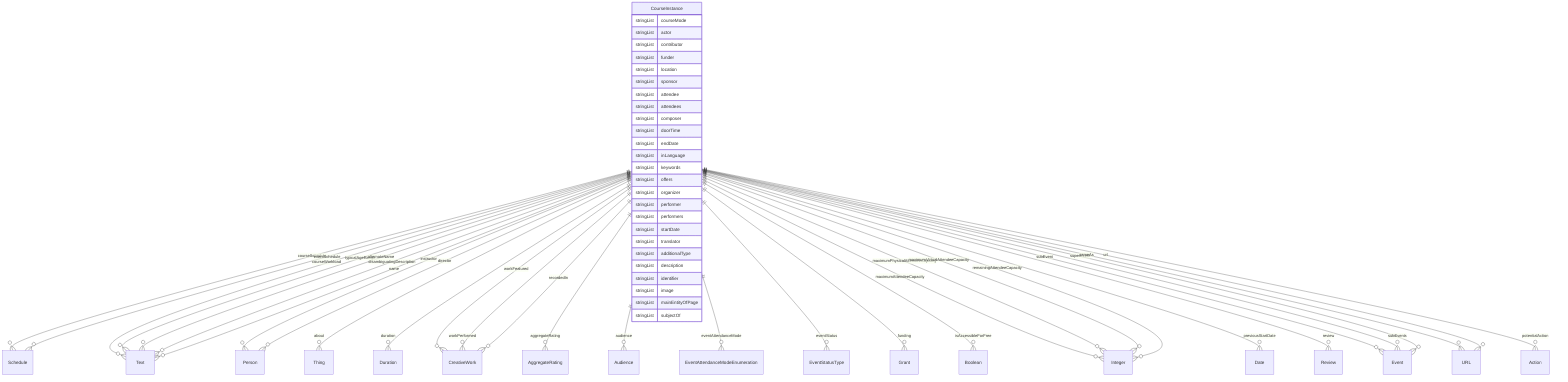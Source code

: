erDiagram
CourseInstance {
    stringList courseMode  
    stringList actor  
    stringList contributor  
    stringList funder  
    stringList location  
    stringList sponsor  
    stringList attendee  
    stringList attendees  
    stringList composer  
    stringList doorTime  
    stringList endDate  
    stringList inLanguage  
    stringList keywords  
    stringList offers  
    stringList organizer  
    stringList performer  
    stringList performers  
    stringList startDate  
    stringList translator  
    stringList additionalType  
    stringList description  
    stringList identifier  
    stringList image  
    stringList mainEntityOfPage  
    stringList subjectOf  
}

CourseInstance ||--}o Schedule : "courseSchedule"
CourseInstance ||--}o Text : "courseWorkload"
CourseInstance ||--}o Person : "instructor"
CourseInstance ||--}o Thing : "about"
CourseInstance ||--}o Duration : "duration"
CourseInstance ||--}o CreativeWork : "workFeatured"
CourseInstance ||--}o CreativeWork : "workPerformed"
CourseInstance ||--}o AggregateRating : "aggregateRating"
CourseInstance ||--}o Audience : "audience"
CourseInstance ||--}o Person : "director"
CourseInstance ||--}o EventAttendanceModeEnumeration : "eventAttendanceMode"
CourseInstance ||--}o Schedule : "eventSchedule"
CourseInstance ||--}o EventStatusType : "eventStatus"
CourseInstance ||--}o Grant : "funding"
CourseInstance ||--}o Boolean : "isAccessibleForFree"
CourseInstance ||--}o Integer : "maximumAttendeeCapacity"
CourseInstance ||--}o Integer : "maximumPhysicalAttendeeCapacity"
CourseInstance ||--}o Integer : "maximumVirtualAttendeeCapacity"
CourseInstance ||--}o Date : "previousStartDate"
CourseInstance ||--}o CreativeWork : "recordedIn"
CourseInstance ||--}o Integer : "remainingAttendeeCapacity"
CourseInstance ||--}o Review : "review"
CourseInstance ||--}o Event : "subEvent"
CourseInstance ||--}o Event : "subEvents"
CourseInstance ||--}o Event : "superEvent"
CourseInstance ||--}o Text : "typicalAgeRange"
CourseInstance ||--}o Text : "alternateName"
CourseInstance ||--}o Text : "disambiguatingDescription"
CourseInstance ||--}o Text : "name"
CourseInstance ||--}o URL : "sameAs"
CourseInstance ||--}o Action : "potentialAction"
CourseInstance ||--}o URL : "url"